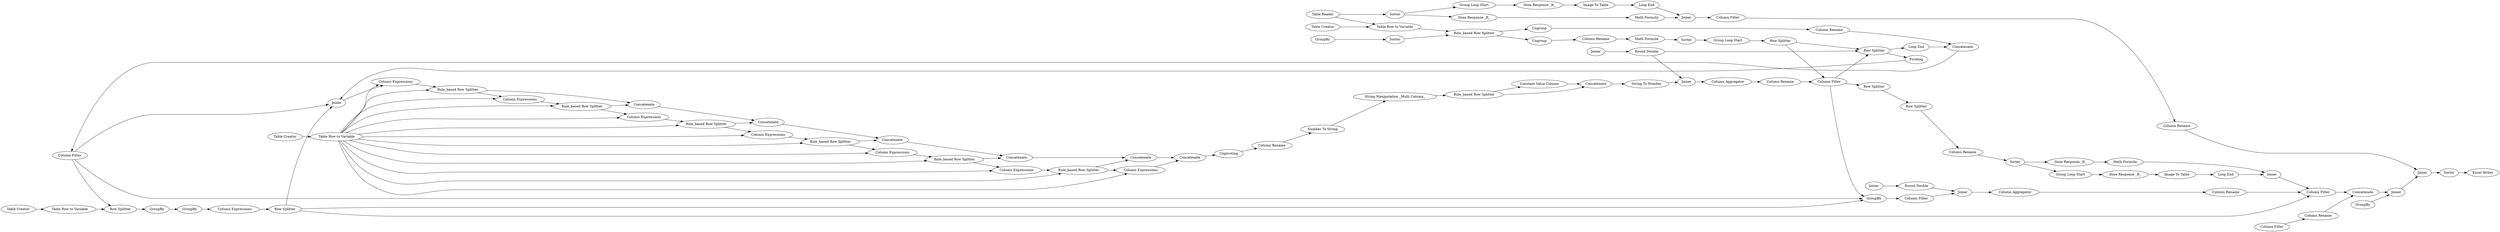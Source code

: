 digraph {
	132 -> 246
	41 -> 42
	246 -> 245
	158 -> 159
	211 -> 148
	132 -> 262
	40 -> 41
	52 -> 132
	270 -> 268
	50 -> 263
	228 -> 278
	276 -> 228
	251 -> 264
	152 -> 162
	197 -> 271
	164 -> 165
	133 -> 134
	271 -> 273
	18 -> 48
	248 -> 250
	168 -> 170
	189 -> 192
	273 -> 284
	157 -> 158
	54 -> 52
	211 -> 153
	26 -> 18
	211 -> 151
	211 -> 144
	249 -> 168
	198 -> 191
	134 -> 246
	211 -> 154
	192 -> 193
	161 -> 167
	159 -> 160
	98 -> 67
	268 -> 271
	151 -> 152
	285 -> 186
	67 -> 53
	247 -> 142
	162 -> 163
	250 -> 249
	141 -> 241
	48 -> 49
	255 -> 259
	171 -> 50
	172 -> 229
	229 -> 277
	196 -> 197
	277 -> 276
	211 -> 155
	68 -> 142
	31 -> 29
	280 -> 239
	146 -> 141
	193 -> 196
	285 -> 98
	144 -> 148
	228 -> 231
	263 -> 264
	261 -> 266
	210 -> 211
	211 -> 161
	42 -> 43
	132 -> 142
	39 -> 40
	145 -> 218
	278 -> 173
	241 -> 45
	211 -> 158
	155 -> 156
	186 -> 190
	148 -> 162
	190 -> 195
	211 -> 156
	241 -> 68
	264 -> 268
	44 -> 241
	211 -> 152
	163 -> 164
	142 -> 144
	240 -> 262
	153 -> 163
	45 -> 52
	165 -> 166
	141 -> 279
	211 -> 159
	158 -> 165
	279 -> 280
	239 -> 240
	259 -> 261
	160 -> 166
	152 -> 154
	267 -> 263
	218 -> 247
	166 -> 167
	211 -> 160
	153 -> 155
	53 -> 54
	266 -> 267
	154 -> 153
	156 -> 164
	247 -> 263
	240 -> 241
	97 -> 98
	167 -> 172
	29 -> 67
	262 -> 254
	195 -> 189
	168 -> 26
	254 -> 261
	173 -> 279
	245 -> 145
	247 -> 262
	148 -> 151
	231 -> 278
	44 -> 240
	67 -> 39
	252 -> 251
	49 -> 50
	160 -> 161
	240 -> 248
	43 -> 44
	211 -> 157
	186 -> 198
	191 -> 193
	156 -> 157
	170 -> 171
	246 [label="Row Splitter"]
	284 [label="Excel Writer"]
	26 [label="Group Loop Start"]
	153 [label="Rule_based Row Splitter"]
	239 [label="Column Rename"]
	259 [label="Round Double"]
	190 [label="Group Loop Start"]
	189 [label="Image To Table"]
	196 [label="Column Filter"]
	277 [label="Number To String"]
	154 [label="Column Expressions"]
	146 [label=Joiner]
	268 [label=Joiner]
	166 [label=Concatenate]
	251 [label="Column Rename"]
	68 [label=Pivoting]
	279 [label=Joiner]
	134 [label="Table Row to Variable"]
	195 [label="Dose Response _R_"]
	229 [label="Column Rename"]
	29 [label=Sorter]
	157 [label="Column Expressions"]
	249 [label="Column Rename"]
	210 [label="Table Creator"]
	231 [label="Constant Value Column"]
	263 [label="Column Filter"]
	247 [label="Row Splitter"]
	165 [label=Concatenate]
	97 [label="Table Creator"]
	252 [label="Column Filter"]
	151 [label="Column Expressions"]
	245 [label=GroupBy]
	211 [label="Table Row to Variable"]
	41 [label="Math Formula"]
	98 [label="Table Row to Variable"]
	54 [label="Column Rename"]
	141 [label="Round Double"]
	144 [label="Column Expressions"]
	262 [label=GroupBy]
	285 [label="Table Reader"]
	53 [label=Ungroup]
	191 [label="Math Formula"]
	159 [label="Column Expressions"]
	278 [label=Concatenate]
	264 [label=Concatenate]
	192 [label="Loop End"]
	248 [label="Row Splitter"]
	43 [label="Group Loop Start"]
	44 [label="Row Splitter"]
	270 [label=GroupBy]
	241 [label="Row Splitter"]
	52 [label=Concatenate]
	39 [label=Ungroup]
	45 [label="Loop End"]
	132 [label="Column Filter"]
	18 [label="Dose Response _R_"]
	163 [label=Concatenate]
	254 [label="Column Filter"]
	228 [label="Rule_based Row Splitter"]
	156 [label="Rule_based Row Splitter"]
	161 [label="Column Expressions"]
	197 [label="Column Rename"]
	218 [label="Column Expressions"]
	240 [label="Column Filter"]
	164 [label=Concatenate]
	261 [label=Joiner]
	142 [label=Joiner]
	198 [label="Dose Response _R_"]
	266 [label="Column Aggregator"]
	160 [label="Rule_based Row Splitter"]
	267 [label="Column Rename"]
	255 [label=Joiner]
	155 [label="Column Expressions"]
	40 [label="Column Rename"]
	152 [label="Rule_based Row Splitter"]
	170 [label="Dose Response _R_"]
	133 [label="Table Creator"]
	167 [label=Concatenate]
	280 [label="Column Aggregator"]
	162 [label=Concatenate]
	145 [label=GroupBy]
	168 [label=Sorter]
	49 [label="Loop End"]
	31 [label=GroupBy]
	271 [label=Joiner]
	171 [label="Math Formula"]
	48 [label="Image To Table"]
	148 [label="Rule_based Row Splitter"]
	50 [label=Joiner]
	42 [label=Sorter]
	173 [label="String To Number"]
	67 [label="Rule_based Row Splitter"]
	158 [label="Rule_based Row Splitter"]
	250 [label="Row Splitter"]
	172 [label=Unpivoting]
	186 [label=Sorter]
	193 [label=Joiner]
	276 [label="String Manipulation _Multi Column_"]
	273 [label=Sorter]
	rankdir=LR
}
